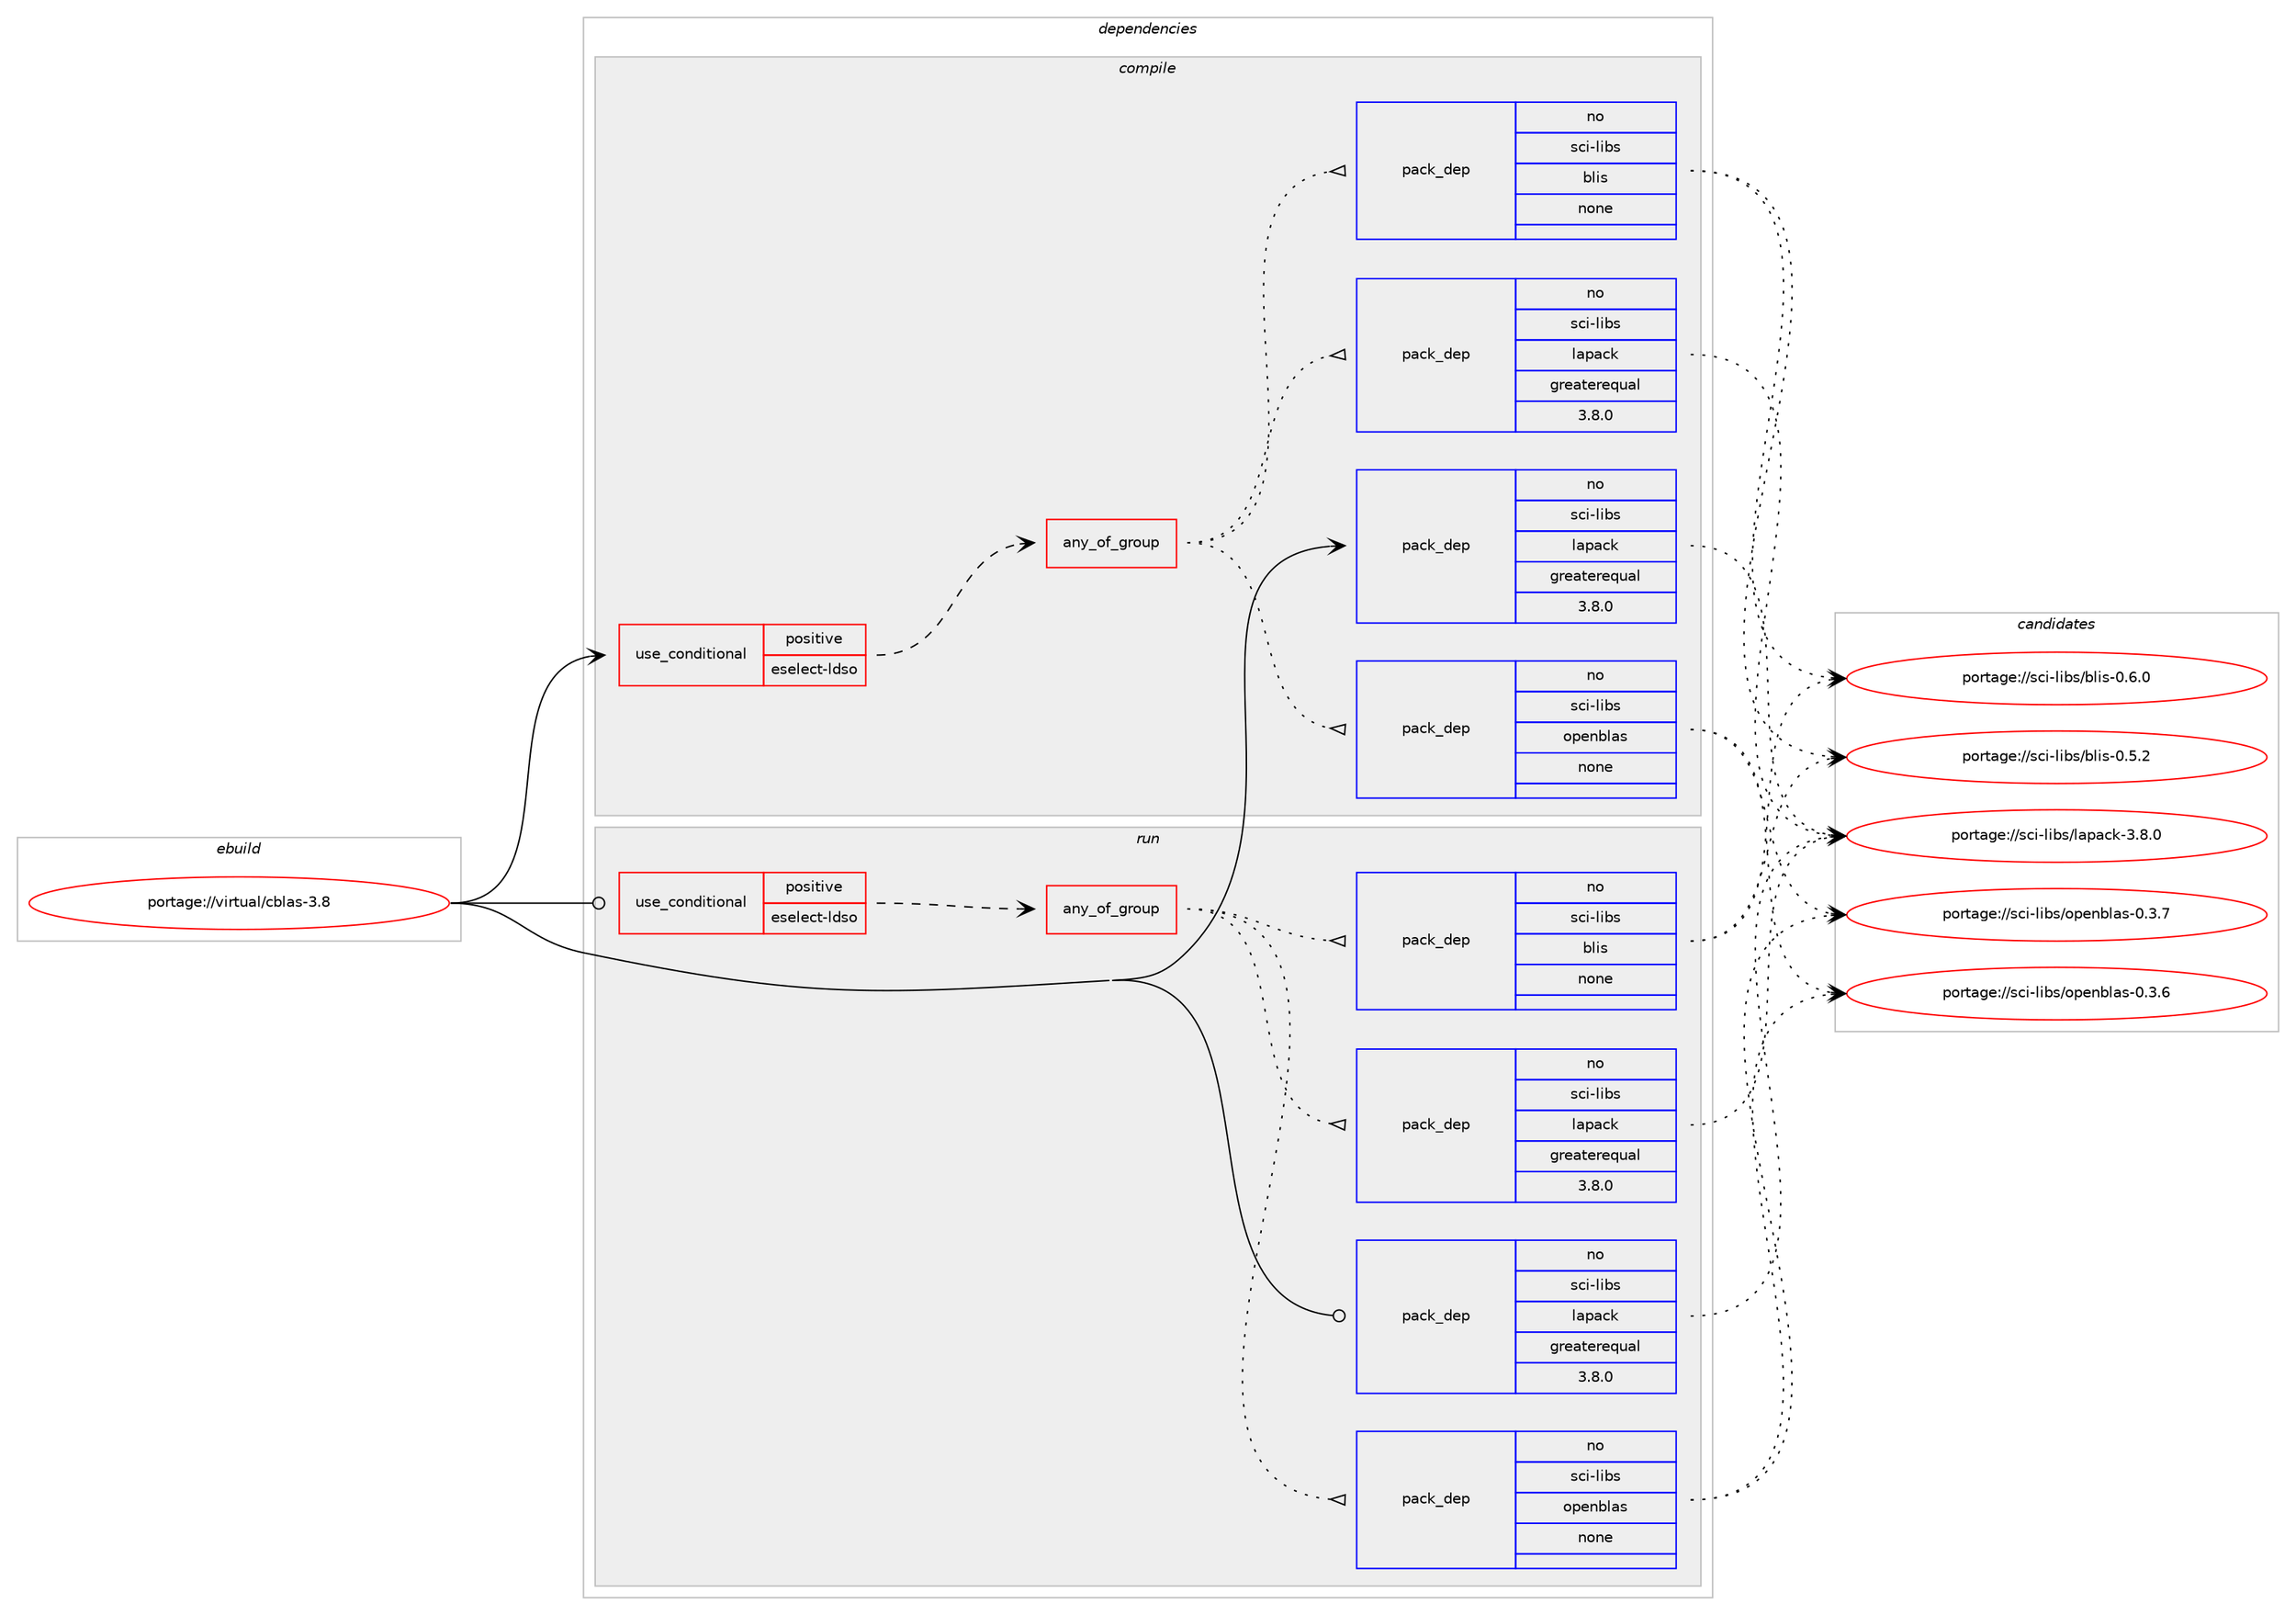 digraph prolog {

# *************
# Graph options
# *************

newrank=true;
concentrate=true;
compound=true;
graph [rankdir=LR,fontname=Helvetica,fontsize=10,ranksep=1.5];#, ranksep=2.5, nodesep=0.2];
edge  [arrowhead=vee];
node  [fontname=Helvetica,fontsize=10];

# **********
# The ebuild
# **********

subgraph cluster_leftcol {
color=gray;
rank=same;
label=<<i>ebuild</i>>;
id [label="portage://virtual/cblas-3.8", color=red, width=4, href="../virtual/cblas-3.8.svg"];
}

# ****************
# The dependencies
# ****************

subgraph cluster_midcol {
color=gray;
label=<<i>dependencies</i>>;
subgraph cluster_compile {
fillcolor="#eeeeee";
style=filled;
label=<<i>compile</i>>;
subgraph cond6709 {
dependency37489 [label=<<TABLE BORDER="0" CELLBORDER="1" CELLSPACING="0" CELLPADDING="4"><TR><TD ROWSPAN="3" CELLPADDING="10">use_conditional</TD></TR><TR><TD>positive</TD></TR><TR><TD>eselect-ldso</TD></TR></TABLE>>, shape=none, color=red];
subgraph any817 {
dependency37490 [label=<<TABLE BORDER="0" CELLBORDER="1" CELLSPACING="0" CELLPADDING="4"><TR><TD CELLPADDING="10">any_of_group</TD></TR></TABLE>>, shape=none, color=red];subgraph pack29915 {
dependency37491 [label=<<TABLE BORDER="0" CELLBORDER="1" CELLSPACING="0" CELLPADDING="4" WIDTH="220"><TR><TD ROWSPAN="6" CELLPADDING="30">pack_dep</TD></TR><TR><TD WIDTH="110">no</TD></TR><TR><TD>sci-libs</TD></TR><TR><TD>lapack</TD></TR><TR><TD>greaterequal</TD></TR><TR><TD>3.8.0</TD></TR></TABLE>>, shape=none, color=blue];
}
dependency37490:e -> dependency37491:w [weight=20,style="dotted",arrowhead="oinv"];
subgraph pack29916 {
dependency37492 [label=<<TABLE BORDER="0" CELLBORDER="1" CELLSPACING="0" CELLPADDING="4" WIDTH="220"><TR><TD ROWSPAN="6" CELLPADDING="30">pack_dep</TD></TR><TR><TD WIDTH="110">no</TD></TR><TR><TD>sci-libs</TD></TR><TR><TD>openblas</TD></TR><TR><TD>none</TD></TR><TR><TD></TD></TR></TABLE>>, shape=none, color=blue];
}
dependency37490:e -> dependency37492:w [weight=20,style="dotted",arrowhead="oinv"];
subgraph pack29917 {
dependency37493 [label=<<TABLE BORDER="0" CELLBORDER="1" CELLSPACING="0" CELLPADDING="4" WIDTH="220"><TR><TD ROWSPAN="6" CELLPADDING="30">pack_dep</TD></TR><TR><TD WIDTH="110">no</TD></TR><TR><TD>sci-libs</TD></TR><TR><TD>blis</TD></TR><TR><TD>none</TD></TR><TR><TD></TD></TR></TABLE>>, shape=none, color=blue];
}
dependency37490:e -> dependency37493:w [weight=20,style="dotted",arrowhead="oinv"];
}
dependency37489:e -> dependency37490:w [weight=20,style="dashed",arrowhead="vee"];
}
id:e -> dependency37489:w [weight=20,style="solid",arrowhead="vee"];
subgraph pack29918 {
dependency37494 [label=<<TABLE BORDER="0" CELLBORDER="1" CELLSPACING="0" CELLPADDING="4" WIDTH="220"><TR><TD ROWSPAN="6" CELLPADDING="30">pack_dep</TD></TR><TR><TD WIDTH="110">no</TD></TR><TR><TD>sci-libs</TD></TR><TR><TD>lapack</TD></TR><TR><TD>greaterequal</TD></TR><TR><TD>3.8.0</TD></TR></TABLE>>, shape=none, color=blue];
}
id:e -> dependency37494:w [weight=20,style="solid",arrowhead="vee"];
}
subgraph cluster_compileandrun {
fillcolor="#eeeeee";
style=filled;
label=<<i>compile and run</i>>;
}
subgraph cluster_run {
fillcolor="#eeeeee";
style=filled;
label=<<i>run</i>>;
subgraph cond6710 {
dependency37495 [label=<<TABLE BORDER="0" CELLBORDER="1" CELLSPACING="0" CELLPADDING="4"><TR><TD ROWSPAN="3" CELLPADDING="10">use_conditional</TD></TR><TR><TD>positive</TD></TR><TR><TD>eselect-ldso</TD></TR></TABLE>>, shape=none, color=red];
subgraph any818 {
dependency37496 [label=<<TABLE BORDER="0" CELLBORDER="1" CELLSPACING="0" CELLPADDING="4"><TR><TD CELLPADDING="10">any_of_group</TD></TR></TABLE>>, shape=none, color=red];subgraph pack29919 {
dependency37497 [label=<<TABLE BORDER="0" CELLBORDER="1" CELLSPACING="0" CELLPADDING="4" WIDTH="220"><TR><TD ROWSPAN="6" CELLPADDING="30">pack_dep</TD></TR><TR><TD WIDTH="110">no</TD></TR><TR><TD>sci-libs</TD></TR><TR><TD>lapack</TD></TR><TR><TD>greaterequal</TD></TR><TR><TD>3.8.0</TD></TR></TABLE>>, shape=none, color=blue];
}
dependency37496:e -> dependency37497:w [weight=20,style="dotted",arrowhead="oinv"];
subgraph pack29920 {
dependency37498 [label=<<TABLE BORDER="0" CELLBORDER="1" CELLSPACING="0" CELLPADDING="4" WIDTH="220"><TR><TD ROWSPAN="6" CELLPADDING="30">pack_dep</TD></TR><TR><TD WIDTH="110">no</TD></TR><TR><TD>sci-libs</TD></TR><TR><TD>openblas</TD></TR><TR><TD>none</TD></TR><TR><TD></TD></TR></TABLE>>, shape=none, color=blue];
}
dependency37496:e -> dependency37498:w [weight=20,style="dotted",arrowhead="oinv"];
subgraph pack29921 {
dependency37499 [label=<<TABLE BORDER="0" CELLBORDER="1" CELLSPACING="0" CELLPADDING="4" WIDTH="220"><TR><TD ROWSPAN="6" CELLPADDING="30">pack_dep</TD></TR><TR><TD WIDTH="110">no</TD></TR><TR><TD>sci-libs</TD></TR><TR><TD>blis</TD></TR><TR><TD>none</TD></TR><TR><TD></TD></TR></TABLE>>, shape=none, color=blue];
}
dependency37496:e -> dependency37499:w [weight=20,style="dotted",arrowhead="oinv"];
}
dependency37495:e -> dependency37496:w [weight=20,style="dashed",arrowhead="vee"];
}
id:e -> dependency37495:w [weight=20,style="solid",arrowhead="odot"];
subgraph pack29922 {
dependency37500 [label=<<TABLE BORDER="0" CELLBORDER="1" CELLSPACING="0" CELLPADDING="4" WIDTH="220"><TR><TD ROWSPAN="6" CELLPADDING="30">pack_dep</TD></TR><TR><TD WIDTH="110">no</TD></TR><TR><TD>sci-libs</TD></TR><TR><TD>lapack</TD></TR><TR><TD>greaterequal</TD></TR><TR><TD>3.8.0</TD></TR></TABLE>>, shape=none, color=blue];
}
id:e -> dependency37500:w [weight=20,style="solid",arrowhead="odot"];
}
}

# **************
# The candidates
# **************

subgraph cluster_choices {
rank=same;
color=gray;
label=<<i>candidates</i>>;

subgraph choice29915 {
color=black;
nodesep=1;
choice11599105451081059811547108971129799107455146564648 [label="portage://sci-libs/lapack-3.8.0", color=red, width=4,href="../sci-libs/lapack-3.8.0.svg"];
dependency37491:e -> choice11599105451081059811547108971129799107455146564648:w [style=dotted,weight="100"];
}
subgraph choice29916 {
color=black;
nodesep=1;
choice115991054510810598115471111121011109810897115454846514655 [label="portage://sci-libs/openblas-0.3.7", color=red, width=4,href="../sci-libs/openblas-0.3.7.svg"];
choice115991054510810598115471111121011109810897115454846514654 [label="portage://sci-libs/openblas-0.3.6", color=red, width=4,href="../sci-libs/openblas-0.3.6.svg"];
dependency37492:e -> choice115991054510810598115471111121011109810897115454846514655:w [style=dotted,weight="100"];
dependency37492:e -> choice115991054510810598115471111121011109810897115454846514654:w [style=dotted,weight="100"];
}
subgraph choice29917 {
color=black;
nodesep=1;
choice1159910545108105981154798108105115454846544648 [label="portage://sci-libs/blis-0.6.0", color=red, width=4,href="../sci-libs/blis-0.6.0.svg"];
choice1159910545108105981154798108105115454846534650 [label="portage://sci-libs/blis-0.5.2", color=red, width=4,href="../sci-libs/blis-0.5.2.svg"];
dependency37493:e -> choice1159910545108105981154798108105115454846544648:w [style=dotted,weight="100"];
dependency37493:e -> choice1159910545108105981154798108105115454846534650:w [style=dotted,weight="100"];
}
subgraph choice29918 {
color=black;
nodesep=1;
choice11599105451081059811547108971129799107455146564648 [label="portage://sci-libs/lapack-3.8.0", color=red, width=4,href="../sci-libs/lapack-3.8.0.svg"];
dependency37494:e -> choice11599105451081059811547108971129799107455146564648:w [style=dotted,weight="100"];
}
subgraph choice29919 {
color=black;
nodesep=1;
choice11599105451081059811547108971129799107455146564648 [label="portage://sci-libs/lapack-3.8.0", color=red, width=4,href="../sci-libs/lapack-3.8.0.svg"];
dependency37497:e -> choice11599105451081059811547108971129799107455146564648:w [style=dotted,weight="100"];
}
subgraph choice29920 {
color=black;
nodesep=1;
choice115991054510810598115471111121011109810897115454846514655 [label="portage://sci-libs/openblas-0.3.7", color=red, width=4,href="../sci-libs/openblas-0.3.7.svg"];
choice115991054510810598115471111121011109810897115454846514654 [label="portage://sci-libs/openblas-0.3.6", color=red, width=4,href="../sci-libs/openblas-0.3.6.svg"];
dependency37498:e -> choice115991054510810598115471111121011109810897115454846514655:w [style=dotted,weight="100"];
dependency37498:e -> choice115991054510810598115471111121011109810897115454846514654:w [style=dotted,weight="100"];
}
subgraph choice29921 {
color=black;
nodesep=1;
choice1159910545108105981154798108105115454846544648 [label="portage://sci-libs/blis-0.6.0", color=red, width=4,href="../sci-libs/blis-0.6.0.svg"];
choice1159910545108105981154798108105115454846534650 [label="portage://sci-libs/blis-0.5.2", color=red, width=4,href="../sci-libs/blis-0.5.2.svg"];
dependency37499:e -> choice1159910545108105981154798108105115454846544648:w [style=dotted,weight="100"];
dependency37499:e -> choice1159910545108105981154798108105115454846534650:w [style=dotted,weight="100"];
}
subgraph choice29922 {
color=black;
nodesep=1;
choice11599105451081059811547108971129799107455146564648 [label="portage://sci-libs/lapack-3.8.0", color=red, width=4,href="../sci-libs/lapack-3.8.0.svg"];
dependency37500:e -> choice11599105451081059811547108971129799107455146564648:w [style=dotted,weight="100"];
}
}

}
